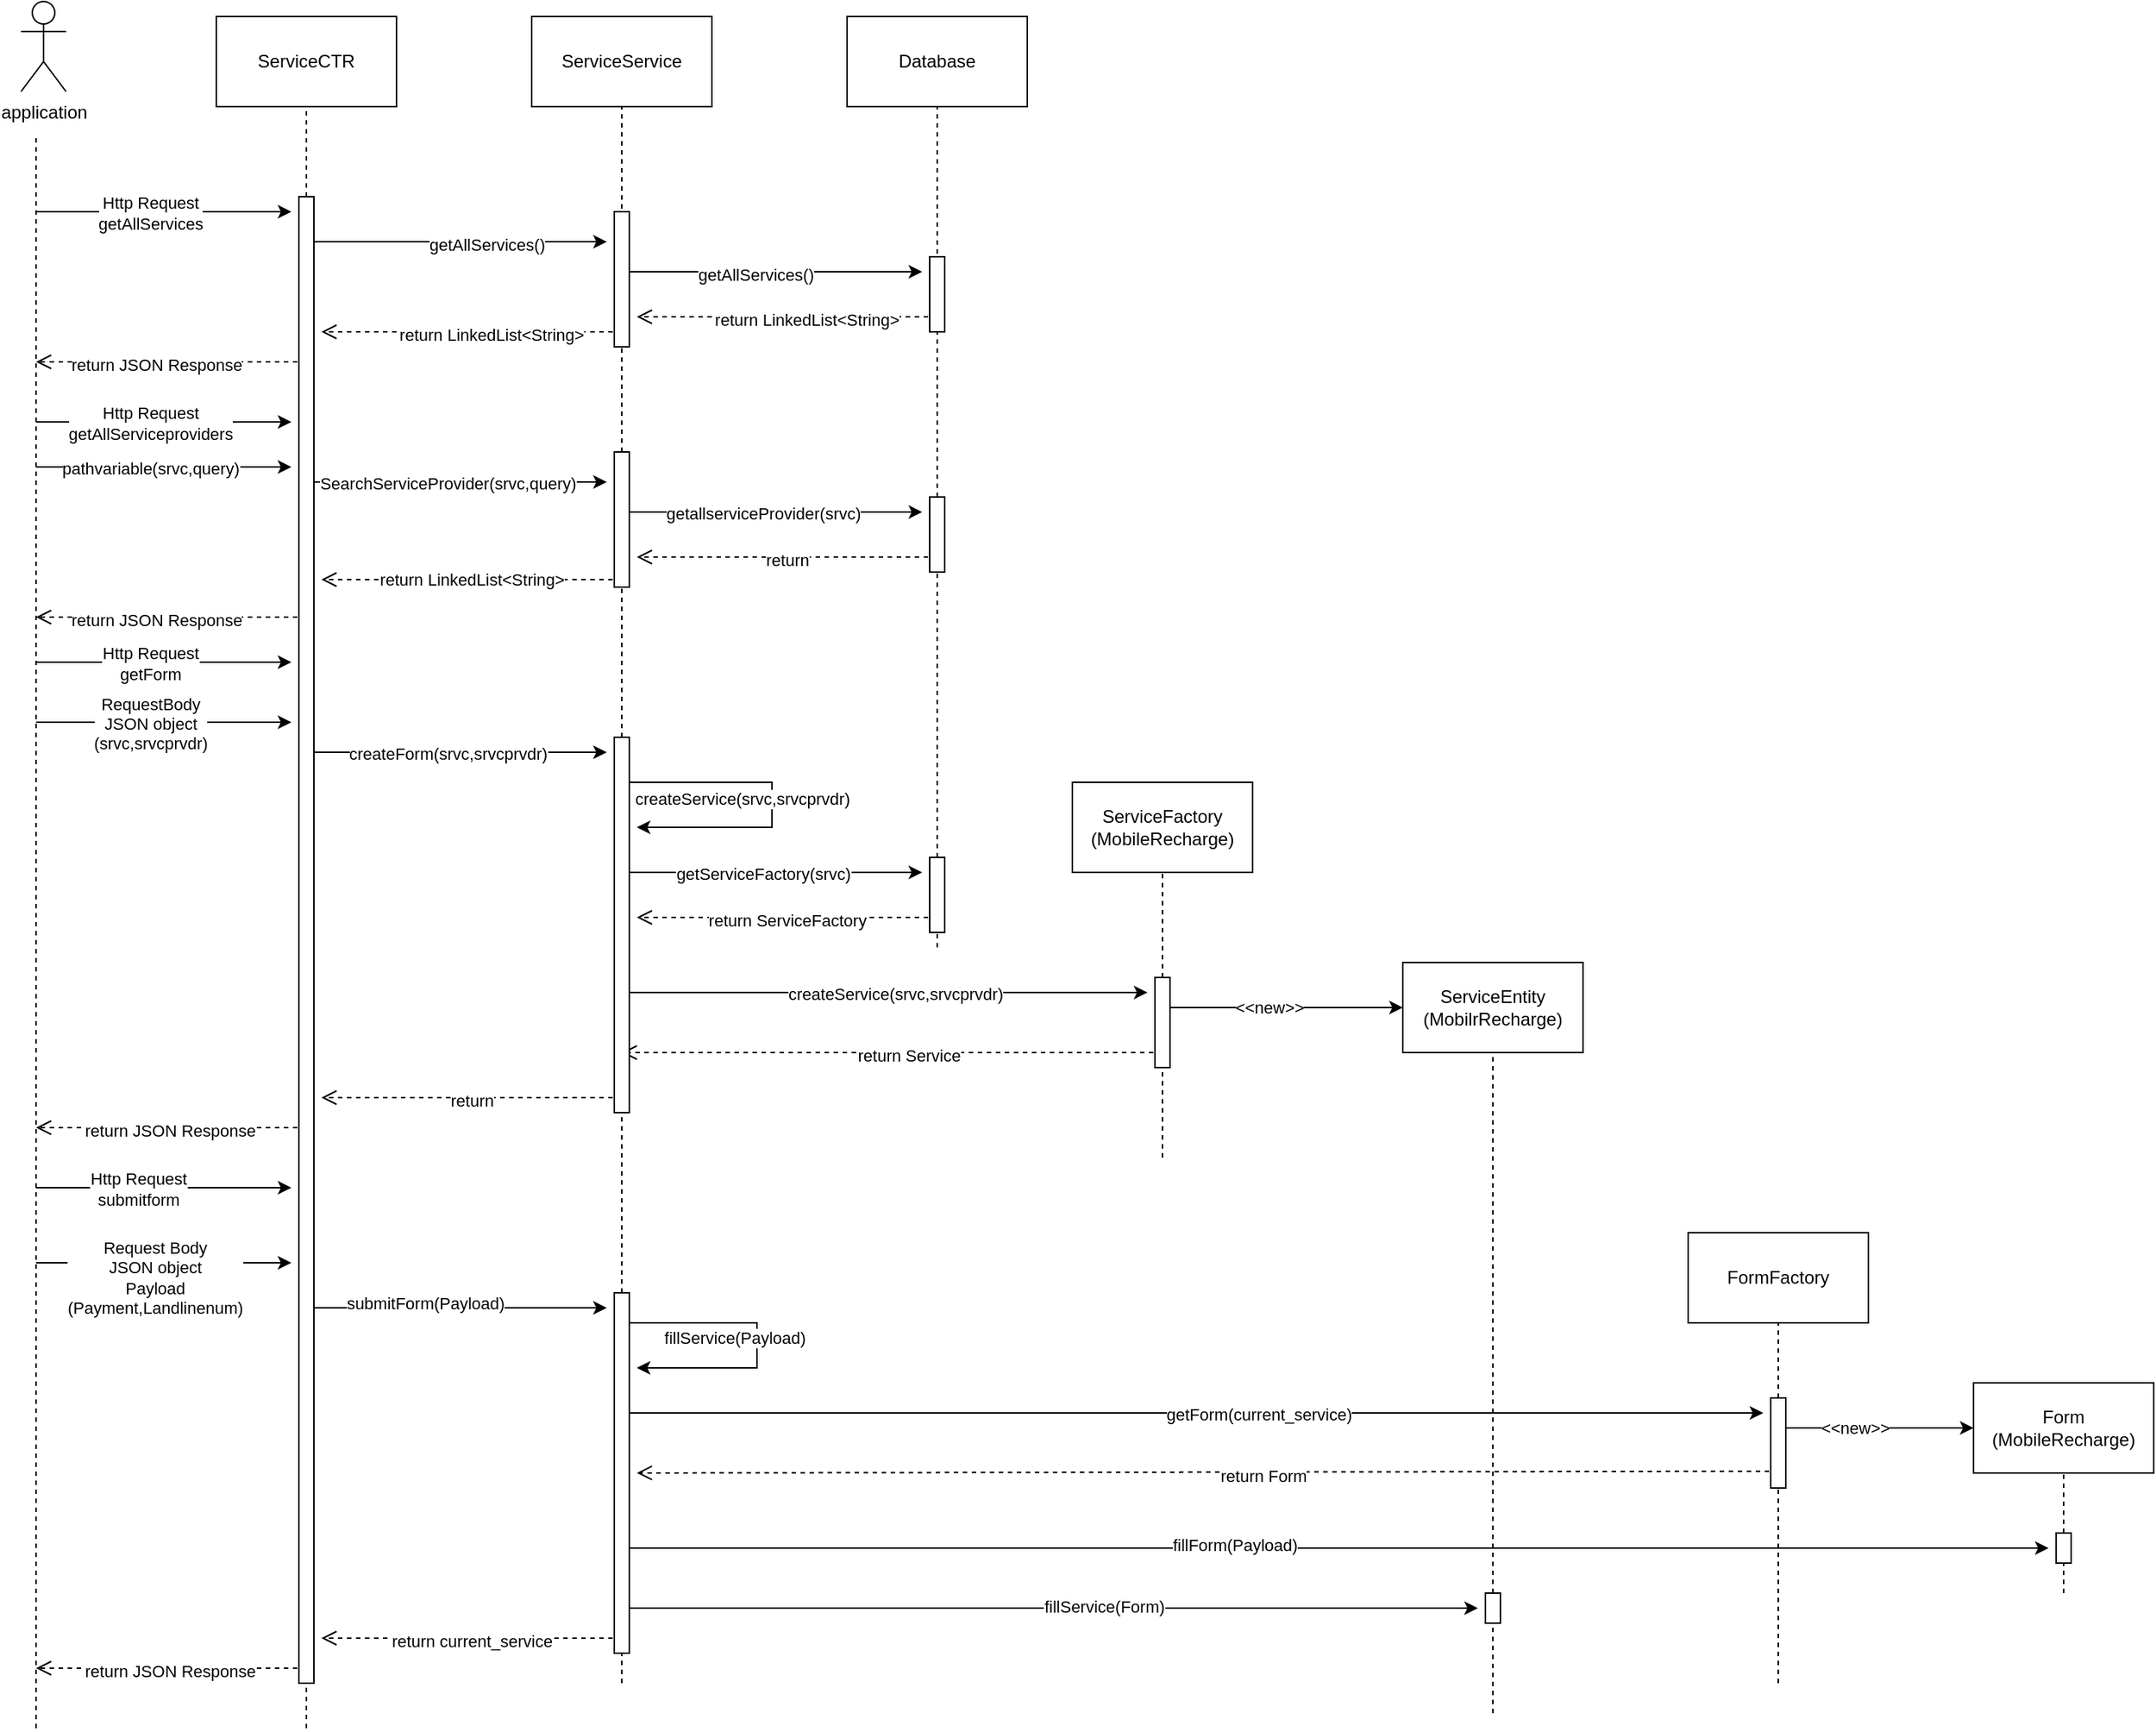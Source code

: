 <mxfile version="20.6.2" type="device"><diagram id="IQh9MbrTTwuJvS1Yz4jX" name="Page-1"><mxGraphModel dx="1111" dy="545" grid="1" gridSize="10" guides="1" tooltips="1" connect="1" arrows="1" fold="1" page="1" pageScale="1" pageWidth="1400" pageHeight="850" math="0" shadow="0"><root><mxCell id="0"/><mxCell id="1" parent="0"/><mxCell id="sfbQk3MKYvjYY_NoWaji-1" value="application" style="shape=umlActor;verticalLabelPosition=bottom;verticalAlign=top;html=1;outlineConnect=0;" vertex="1" parent="1"><mxGeometry x="70" y="40" width="30" height="60" as="geometry"/></mxCell><mxCell id="sfbQk3MKYvjYY_NoWaji-2" value="ServiceCTR" style="rounded=0;whiteSpace=wrap;html=1;" vertex="1" parent="1"><mxGeometry x="200" y="50" width="120" height="60" as="geometry"/></mxCell><mxCell id="sfbQk3MKYvjYY_NoWaji-3" value="ServiceService" style="rounded=0;whiteSpace=wrap;html=1;" vertex="1" parent="1"><mxGeometry x="410" y="50" width="120" height="60" as="geometry"/></mxCell><mxCell id="sfbQk3MKYvjYY_NoWaji-4" value="Database" style="rounded=0;whiteSpace=wrap;html=1;" vertex="1" parent="1"><mxGeometry x="620" y="50" width="120" height="60" as="geometry"/></mxCell><mxCell id="sfbQk3MKYvjYY_NoWaji-5" value="" style="endArrow=none;dashed=1;html=1;rounded=0;" edge="1" parent="1"><mxGeometry width="50" height="50" relative="1" as="geometry"><mxPoint x="80" y="1190" as="sourcePoint"/><mxPoint x="80" y="130" as="targetPoint"/></mxGeometry></mxCell><mxCell id="sfbQk3MKYvjYY_NoWaji-6" value="" style="endArrow=none;dashed=1;html=1;rounded=0;entryX=0.5;entryY=1;entryDx=0;entryDy=0;startArrow=none;" edge="1" parent="1" source="sfbQk3MKYvjYY_NoWaji-102" target="sfbQk3MKYvjYY_NoWaji-2"><mxGeometry width="50" height="50" relative="1" as="geometry"><mxPoint x="260" y="1190" as="sourcePoint"/><mxPoint x="310" y="220" as="targetPoint"/></mxGeometry></mxCell><mxCell id="sfbQk3MKYvjYY_NoWaji-7" value="" style="endArrow=none;dashed=1;html=1;rounded=0;entryX=0.5;entryY=1;entryDx=0;entryDy=0;startArrow=none;" edge="1" parent="1" source="sfbQk3MKYvjYY_NoWaji-105" target="sfbQk3MKYvjYY_NoWaji-3"><mxGeometry width="50" height="50" relative="1" as="geometry"><mxPoint x="470" y="1160" as="sourcePoint"/><mxPoint x="800" y="130" as="targetPoint"/></mxGeometry></mxCell><mxCell id="sfbQk3MKYvjYY_NoWaji-8" value="" style="endArrow=none;dashed=1;html=1;rounded=0;entryX=0.5;entryY=1;entryDx=0;entryDy=0;startArrow=none;" edge="1" parent="1" source="sfbQk3MKYvjYY_NoWaji-113" target="sfbQk3MKYvjYY_NoWaji-4"><mxGeometry width="50" height="50" relative="1" as="geometry"><mxPoint x="680" y="670" as="sourcePoint"/><mxPoint x="800" y="180" as="targetPoint"/></mxGeometry></mxCell><mxCell id="sfbQk3MKYvjYY_NoWaji-9" value="" style="endArrow=classic;html=1;rounded=0;" edge="1" parent="1"><mxGeometry width="50" height="50" relative="1" as="geometry"><mxPoint x="80" y="180" as="sourcePoint"/><mxPoint x="250" y="180" as="targetPoint"/></mxGeometry></mxCell><mxCell id="sfbQk3MKYvjYY_NoWaji-10" value="Http Request&lt;br&gt;getAllServices" style="edgeLabel;html=1;align=center;verticalAlign=middle;resizable=0;points=[];" vertex="1" connectable="0" parent="sfbQk3MKYvjYY_NoWaji-9"><mxGeometry x="0.178" y="-1" relative="1" as="geometry"><mxPoint x="-24" as="offset"/></mxGeometry></mxCell><mxCell id="sfbQk3MKYvjYY_NoWaji-11" value="" style="endArrow=classic;html=1;rounded=0;" edge="1" parent="1"><mxGeometry width="50" height="50" relative="1" as="geometry"><mxPoint x="260" y="200" as="sourcePoint"/><mxPoint x="460" y="200" as="targetPoint"/></mxGeometry></mxCell><mxCell id="sfbQk3MKYvjYY_NoWaji-12" value="getAllServices()" style="edgeLabel;html=1;align=center;verticalAlign=middle;resizable=0;points=[];" vertex="1" connectable="0" parent="sfbQk3MKYvjYY_NoWaji-11"><mxGeometry x="0.2" y="-2" relative="1" as="geometry"><mxPoint as="offset"/></mxGeometry></mxCell><mxCell id="sfbQk3MKYvjYY_NoWaji-13" value="" style="endArrow=classic;html=1;rounded=0;" edge="1" parent="1"><mxGeometry width="50" height="50" relative="1" as="geometry"><mxPoint x="470" y="220" as="sourcePoint"/><mxPoint x="670" y="220" as="targetPoint"/></mxGeometry></mxCell><mxCell id="sfbQk3MKYvjYY_NoWaji-14" value="getAllServices()" style="edgeLabel;html=1;align=center;verticalAlign=middle;resizable=0;points=[];" vertex="1" connectable="0" parent="sfbQk3MKYvjYY_NoWaji-13"><mxGeometry x="-0.117" y="-2" relative="1" as="geometry"><mxPoint as="offset"/></mxGeometry></mxCell><mxCell id="sfbQk3MKYvjYY_NoWaji-19" value="" style="html=1;verticalAlign=bottom;endArrow=open;dashed=1;endSize=8;rounded=0;" edge="1" parent="1"><mxGeometry x="-1" y="-171" relative="1" as="geometry"><mxPoint x="680" y="250" as="sourcePoint"/><mxPoint x="480" y="250" as="targetPoint"/><mxPoint x="160" y="111" as="offset"/></mxGeometry></mxCell><mxCell id="sfbQk3MKYvjYY_NoWaji-20" value="return LinkedList&amp;lt;String&amp;gt;" style="edgeLabel;html=1;align=center;verticalAlign=middle;resizable=0;points=[];" vertex="1" connectable="0" parent="sfbQk3MKYvjYY_NoWaji-19"><mxGeometry x="-0.132" y="2" relative="1" as="geometry"><mxPoint as="offset"/></mxGeometry></mxCell><mxCell id="sfbQk3MKYvjYY_NoWaji-21" value="" style="html=1;verticalAlign=bottom;endArrow=open;dashed=1;endSize=8;rounded=0;" edge="1" parent="1"><mxGeometry x="-1" y="-171" relative="1" as="geometry"><mxPoint x="470" y="260" as="sourcePoint"/><mxPoint x="270" y="260" as="targetPoint"/><mxPoint x="160" y="111" as="offset"/></mxGeometry></mxCell><mxCell id="sfbQk3MKYvjYY_NoWaji-22" value="return LinkedList&amp;lt;String&amp;gt;" style="edgeLabel;html=1;align=center;verticalAlign=middle;resizable=0;points=[];" vertex="1" connectable="0" parent="sfbQk3MKYvjYY_NoWaji-21"><mxGeometry x="-0.132" y="2" relative="1" as="geometry"><mxPoint as="offset"/></mxGeometry></mxCell><mxCell id="sfbQk3MKYvjYY_NoWaji-23" value="" style="html=1;verticalAlign=bottom;endArrow=open;dashed=1;endSize=8;rounded=0;" edge="1" parent="1"><mxGeometry x="-1" y="-171" relative="1" as="geometry"><mxPoint x="260" y="280" as="sourcePoint"/><mxPoint x="80" y="280" as="targetPoint"/><mxPoint x="160" y="111" as="offset"/></mxGeometry></mxCell><mxCell id="sfbQk3MKYvjYY_NoWaji-24" value="return JSON Response" style="edgeLabel;html=1;align=center;verticalAlign=middle;resizable=0;points=[];" vertex="1" connectable="0" parent="sfbQk3MKYvjYY_NoWaji-23"><mxGeometry x="-0.132" y="2" relative="1" as="geometry"><mxPoint x="-22" as="offset"/></mxGeometry></mxCell><mxCell id="sfbQk3MKYvjYY_NoWaji-25" value="" style="endArrow=classic;html=1;rounded=0;" edge="1" parent="1"><mxGeometry width="50" height="50" relative="1" as="geometry"><mxPoint x="80" y="320" as="sourcePoint"/><mxPoint x="250" y="320" as="targetPoint"/></mxGeometry></mxCell><mxCell id="sfbQk3MKYvjYY_NoWaji-26" value="Http Request&lt;br&gt;getAllServiceproviders" style="edgeLabel;html=1;align=center;verticalAlign=middle;resizable=0;points=[];" vertex="1" connectable="0" parent="sfbQk3MKYvjYY_NoWaji-25"><mxGeometry x="0.178" y="-1" relative="1" as="geometry"><mxPoint x="-24" as="offset"/></mxGeometry></mxCell><mxCell id="sfbQk3MKYvjYY_NoWaji-27" value="" style="endArrow=classic;html=1;rounded=0;" edge="1" parent="1"><mxGeometry width="50" height="50" relative="1" as="geometry"><mxPoint x="80" y="350" as="sourcePoint"/><mxPoint x="250" y="350" as="targetPoint"/></mxGeometry></mxCell><mxCell id="sfbQk3MKYvjYY_NoWaji-28" value="pathvariable(srvc,query)" style="edgeLabel;html=1;align=center;verticalAlign=middle;resizable=0;points=[];" vertex="1" connectable="0" parent="sfbQk3MKYvjYY_NoWaji-27"><mxGeometry x="0.178" y="-1" relative="1" as="geometry"><mxPoint x="-24" as="offset"/></mxGeometry></mxCell><mxCell id="sfbQk3MKYvjYY_NoWaji-29" value="" style="endArrow=classic;html=1;rounded=0;" edge="1" parent="1"><mxGeometry width="50" height="50" relative="1" as="geometry"><mxPoint x="260" y="360" as="sourcePoint"/><mxPoint x="460" y="360" as="targetPoint"/></mxGeometry></mxCell><mxCell id="sfbQk3MKYvjYY_NoWaji-30" value="SearchServiceProvider(srvc,query)" style="edgeLabel;html=1;align=center;verticalAlign=middle;resizable=0;points=[];" vertex="1" connectable="0" parent="sfbQk3MKYvjYY_NoWaji-29"><mxGeometry x="0.178" y="-1" relative="1" as="geometry"><mxPoint x="-24" as="offset"/></mxGeometry></mxCell><mxCell id="sfbQk3MKYvjYY_NoWaji-31" value="" style="endArrow=classic;html=1;rounded=0;" edge="1" parent="1"><mxGeometry width="50" height="50" relative="1" as="geometry"><mxPoint x="470" y="380" as="sourcePoint"/><mxPoint x="670" y="380" as="targetPoint"/></mxGeometry></mxCell><mxCell id="sfbQk3MKYvjYY_NoWaji-32" value="getallserviceProvider(srvc)" style="edgeLabel;html=1;align=center;verticalAlign=middle;resizable=0;points=[];" vertex="1" connectable="0" parent="sfbQk3MKYvjYY_NoWaji-31"><mxGeometry x="0.178" y="-1" relative="1" as="geometry"><mxPoint x="-24" as="offset"/></mxGeometry></mxCell><mxCell id="sfbQk3MKYvjYY_NoWaji-36" value="" style="html=1;verticalAlign=bottom;endArrow=open;dashed=1;endSize=8;rounded=0;" edge="1" parent="1"><mxGeometry x="-1" y="-171" relative="1" as="geometry"><mxPoint x="680" y="410" as="sourcePoint"/><mxPoint x="480" y="410" as="targetPoint"/><mxPoint x="160" y="111" as="offset"/></mxGeometry></mxCell><mxCell id="sfbQk3MKYvjYY_NoWaji-37" value="return" style="edgeLabel;html=1;align=center;verticalAlign=middle;resizable=0;points=[];" vertex="1" connectable="0" parent="sfbQk3MKYvjYY_NoWaji-36"><mxGeometry x="-0.132" y="2" relative="1" as="geometry"><mxPoint x="-13" as="offset"/></mxGeometry></mxCell><mxCell id="sfbQk3MKYvjYY_NoWaji-38" value="" style="html=1;verticalAlign=bottom;endArrow=open;dashed=1;endSize=8;rounded=0;" edge="1" parent="1"><mxGeometry x="-1" y="-171" relative="1" as="geometry"><mxPoint x="470" y="425" as="sourcePoint"/><mxPoint x="270" y="425" as="targetPoint"/><mxPoint x="160" y="111" as="offset"/></mxGeometry></mxCell><mxCell id="sfbQk3MKYvjYY_NoWaji-39" value="return LinkedList&amp;lt;String&amp;gt;" style="edgeLabel;html=1;align=center;verticalAlign=middle;resizable=0;points=[];" vertex="1" connectable="0" parent="sfbQk3MKYvjYY_NoWaji-38"><mxGeometry x="-0.132" y="2" relative="1" as="geometry"><mxPoint x="-13" y="-2" as="offset"/></mxGeometry></mxCell><mxCell id="sfbQk3MKYvjYY_NoWaji-40" value="" style="html=1;verticalAlign=bottom;endArrow=open;dashed=1;endSize=8;rounded=0;" edge="1" parent="1"><mxGeometry x="-1" y="-171" relative="1" as="geometry"><mxPoint x="260" y="450" as="sourcePoint"/><mxPoint x="80" y="450" as="targetPoint"/><mxPoint x="160" y="111" as="offset"/></mxGeometry></mxCell><mxCell id="sfbQk3MKYvjYY_NoWaji-41" value="return JSON Response" style="edgeLabel;html=1;align=center;verticalAlign=middle;resizable=0;points=[];" vertex="1" connectable="0" parent="sfbQk3MKYvjYY_NoWaji-40"><mxGeometry x="-0.132" y="2" relative="1" as="geometry"><mxPoint x="-22" as="offset"/></mxGeometry></mxCell><mxCell id="sfbQk3MKYvjYY_NoWaji-42" value="" style="endArrow=classic;html=1;rounded=0;" edge="1" parent="1"><mxGeometry width="50" height="50" relative="1" as="geometry"><mxPoint x="80" y="480" as="sourcePoint"/><mxPoint x="250" y="480" as="targetPoint"/></mxGeometry></mxCell><mxCell id="sfbQk3MKYvjYY_NoWaji-43" value="Http Request&lt;br&gt;getForm" style="edgeLabel;html=1;align=center;verticalAlign=middle;resizable=0;points=[];" vertex="1" connectable="0" parent="sfbQk3MKYvjYY_NoWaji-42"><mxGeometry x="0.178" y="-1" relative="1" as="geometry"><mxPoint x="-24" as="offset"/></mxGeometry></mxCell><mxCell id="sfbQk3MKYvjYY_NoWaji-44" value="" style="endArrow=classic;html=1;rounded=0;" edge="1" parent="1"><mxGeometry width="50" height="50" relative="1" as="geometry"><mxPoint x="80" y="520" as="sourcePoint"/><mxPoint x="250" y="520" as="targetPoint"/></mxGeometry></mxCell><mxCell id="sfbQk3MKYvjYY_NoWaji-45" value="RequestBody&lt;br&gt;JSON object&lt;br&gt;(srvc,srvcprvdr)" style="edgeLabel;html=1;align=center;verticalAlign=middle;resizable=0;points=[];" vertex="1" connectable="0" parent="sfbQk3MKYvjYY_NoWaji-44"><mxGeometry x="0.178" y="-1" relative="1" as="geometry"><mxPoint x="-24" as="offset"/></mxGeometry></mxCell><mxCell id="sfbQk3MKYvjYY_NoWaji-46" value="" style="endArrow=classic;html=1;rounded=0;" edge="1" parent="1"><mxGeometry width="50" height="50" relative="1" as="geometry"><mxPoint x="260" y="540" as="sourcePoint"/><mxPoint x="460" y="540" as="targetPoint"/></mxGeometry></mxCell><mxCell id="sfbQk3MKYvjYY_NoWaji-47" value="createForm(srvc,srvcprvdr)" style="edgeLabel;html=1;align=center;verticalAlign=middle;resizable=0;points=[];" vertex="1" connectable="0" parent="sfbQk3MKYvjYY_NoWaji-46"><mxGeometry x="0.178" y="-1" relative="1" as="geometry"><mxPoint x="-24" as="offset"/></mxGeometry></mxCell><mxCell id="sfbQk3MKYvjYY_NoWaji-48" value="" style="endArrow=classic;html=1;rounded=0;" edge="1" parent="1"><mxGeometry width="50" height="50" relative="1" as="geometry"><mxPoint x="470" y="560" as="sourcePoint"/><mxPoint x="480" y="590" as="targetPoint"/><Array as="points"><mxPoint x="570" y="560"/><mxPoint x="570" y="590"/></Array></mxGeometry></mxCell><mxCell id="sfbQk3MKYvjYY_NoWaji-49" value="createService(srvc,srvcprvdr)" style="edgeLabel;html=1;align=center;verticalAlign=middle;resizable=0;points=[];" vertex="1" connectable="0" parent="sfbQk3MKYvjYY_NoWaji-48"><mxGeometry x="0.178" y="-1" relative="1" as="geometry"><mxPoint x="-19" y="-19" as="offset"/></mxGeometry></mxCell><mxCell id="sfbQk3MKYvjYY_NoWaji-50" value="" style="endArrow=classic;html=1;rounded=0;" edge="1" parent="1"><mxGeometry width="50" height="50" relative="1" as="geometry"><mxPoint x="470" y="620" as="sourcePoint"/><mxPoint x="670" y="620" as="targetPoint"/></mxGeometry></mxCell><mxCell id="sfbQk3MKYvjYY_NoWaji-51" value="getServiceFactory(srvc)" style="edgeLabel;html=1;align=center;verticalAlign=middle;resizable=0;points=[];" vertex="1" connectable="0" parent="sfbQk3MKYvjYY_NoWaji-50"><mxGeometry x="0.178" y="-1" relative="1" as="geometry"><mxPoint x="-24" as="offset"/></mxGeometry></mxCell><mxCell id="sfbQk3MKYvjYY_NoWaji-54" value="" style="html=1;verticalAlign=bottom;endArrow=open;dashed=1;endSize=8;rounded=0;" edge="1" parent="1"><mxGeometry x="-1" y="-171" relative="1" as="geometry"><mxPoint x="680" y="650" as="sourcePoint"/><mxPoint x="480" y="650" as="targetPoint"/><mxPoint x="160" y="111" as="offset"/></mxGeometry></mxCell><mxCell id="sfbQk3MKYvjYY_NoWaji-55" value="return ServiceFactory" style="edgeLabel;html=1;align=center;verticalAlign=middle;resizable=0;points=[];" vertex="1" connectable="0" parent="sfbQk3MKYvjYY_NoWaji-54"><mxGeometry x="-0.132" y="2" relative="1" as="geometry"><mxPoint x="-13" as="offset"/></mxGeometry></mxCell><mxCell id="sfbQk3MKYvjYY_NoWaji-56" value="ServiceFactory&lt;br&gt;(MobileRecharge)" style="rounded=0;whiteSpace=wrap;html=1;" vertex="1" parent="1"><mxGeometry x="770" y="560" width="120" height="60" as="geometry"/></mxCell><mxCell id="sfbQk3MKYvjYY_NoWaji-57" value="" style="endArrow=none;dashed=1;html=1;rounded=0;entryX=0.5;entryY=1;entryDx=0;entryDy=0;startArrow=none;" edge="1" parent="1" source="sfbQk3MKYvjYY_NoWaji-115" target="sfbQk3MKYvjYY_NoWaji-56"><mxGeometry width="50" height="50" relative="1" as="geometry"><mxPoint x="830" y="810" as="sourcePoint"/><mxPoint x="590" y="620" as="targetPoint"/></mxGeometry></mxCell><mxCell id="sfbQk3MKYvjYY_NoWaji-59" value="" style="endArrow=classic;html=1;rounded=0;" edge="1" parent="1"><mxGeometry width="50" height="50" relative="1" as="geometry"><mxPoint x="470" y="700" as="sourcePoint"/><mxPoint x="820" y="700" as="targetPoint"/></mxGeometry></mxCell><mxCell id="sfbQk3MKYvjYY_NoWaji-60" value="createService(srvc,srvcprvdr)" style="edgeLabel;html=1;align=center;verticalAlign=middle;resizable=0;points=[];" vertex="1" connectable="0" parent="sfbQk3MKYvjYY_NoWaji-59"><mxGeometry x="0.178" y="-1" relative="1" as="geometry"><mxPoint x="-24" as="offset"/></mxGeometry></mxCell><mxCell id="sfbQk3MKYvjYY_NoWaji-61" value="" style="endArrow=classic;html=1;rounded=0;" edge="1" parent="1"><mxGeometry width="50" height="50" relative="1" as="geometry"><mxPoint x="830" y="710" as="sourcePoint"/><mxPoint x="990" y="710" as="targetPoint"/></mxGeometry></mxCell><mxCell id="sfbQk3MKYvjYY_NoWaji-62" value="&amp;lt;&amp;lt;new&amp;gt;&amp;gt;" style="edgeLabel;html=1;align=center;verticalAlign=middle;resizable=0;points=[];" vertex="1" connectable="0" parent="sfbQk3MKYvjYY_NoWaji-61"><mxGeometry x="-0.271" relative="1" as="geometry"><mxPoint x="12" as="offset"/></mxGeometry></mxCell><mxCell id="sfbQk3MKYvjYY_NoWaji-63" value="ServiceEntity&lt;br&gt;(MobilrRecharge)" style="rounded=0;whiteSpace=wrap;html=1;" vertex="1" parent="1"><mxGeometry x="990" y="680" width="120" height="60" as="geometry"/></mxCell><mxCell id="sfbQk3MKYvjYY_NoWaji-64" value="" style="html=1;verticalAlign=bottom;endArrow=open;dashed=1;endSize=8;rounded=0;" edge="1" parent="1"><mxGeometry x="-1" y="-171" relative="1" as="geometry"><mxPoint x="470" y="770" as="sourcePoint"/><mxPoint x="270" y="770" as="targetPoint"/><mxPoint x="160" y="111" as="offset"/></mxGeometry></mxCell><mxCell id="sfbQk3MKYvjYY_NoWaji-65" value="return" style="edgeLabel;html=1;align=center;verticalAlign=middle;resizable=0;points=[];" vertex="1" connectable="0" parent="sfbQk3MKYvjYY_NoWaji-64"><mxGeometry x="-0.132" y="2" relative="1" as="geometry"><mxPoint x="-13" as="offset"/></mxGeometry></mxCell><mxCell id="sfbQk3MKYvjYY_NoWaji-66" value="" style="html=1;verticalAlign=bottom;endArrow=open;dashed=1;endSize=8;rounded=0;" edge="1" parent="1"><mxGeometry x="-1" y="-171" relative="1" as="geometry"><mxPoint x="830" y="740" as="sourcePoint"/><mxPoint x="470" y="740" as="targetPoint"/><mxPoint x="160" y="111" as="offset"/></mxGeometry></mxCell><mxCell id="sfbQk3MKYvjYY_NoWaji-67" value="return Service" style="edgeLabel;html=1;align=center;verticalAlign=middle;resizable=0;points=[];" vertex="1" connectable="0" parent="sfbQk3MKYvjYY_NoWaji-66"><mxGeometry x="-0.132" y="2" relative="1" as="geometry"><mxPoint x="-13" as="offset"/></mxGeometry></mxCell><mxCell id="sfbQk3MKYvjYY_NoWaji-68" value="" style="html=1;verticalAlign=bottom;endArrow=open;dashed=1;endSize=8;rounded=0;" edge="1" parent="1"><mxGeometry x="-1" y="-171" relative="1" as="geometry"><mxPoint x="260" y="790" as="sourcePoint"/><mxPoint x="80" y="790" as="targetPoint"/><mxPoint x="160" y="111" as="offset"/></mxGeometry></mxCell><mxCell id="sfbQk3MKYvjYY_NoWaji-69" value="return JSON Response" style="edgeLabel;html=1;align=center;verticalAlign=middle;resizable=0;points=[];" vertex="1" connectable="0" parent="sfbQk3MKYvjYY_NoWaji-68"><mxGeometry x="-0.132" y="2" relative="1" as="geometry"><mxPoint x="-13" as="offset"/></mxGeometry></mxCell><mxCell id="sfbQk3MKYvjYY_NoWaji-70" value="" style="endArrow=none;dashed=1;html=1;rounded=0;entryX=0.5;entryY=1;entryDx=0;entryDy=0;startArrow=none;" edge="1" parent="1" source="sfbQk3MKYvjYY_NoWaji-121" target="sfbQk3MKYvjYY_NoWaji-63"><mxGeometry width="50" height="50" relative="1" as="geometry"><mxPoint x="1050" y="1180" as="sourcePoint"/><mxPoint x="1180" y="870" as="targetPoint"/></mxGeometry></mxCell><mxCell id="sfbQk3MKYvjYY_NoWaji-71" value="" style="endArrow=classic;html=1;rounded=0;" edge="1" parent="1"><mxGeometry width="50" height="50" relative="1" as="geometry"><mxPoint x="80" y="830" as="sourcePoint"/><mxPoint x="250" y="830" as="targetPoint"/></mxGeometry></mxCell><mxCell id="sfbQk3MKYvjYY_NoWaji-72" value="Http Request&lt;br&gt;submitform" style="edgeLabel;html=1;align=center;verticalAlign=middle;resizable=0;points=[];" vertex="1" connectable="0" parent="sfbQk3MKYvjYY_NoWaji-71"><mxGeometry x="-0.203" y="-1" relative="1" as="geometry"><mxPoint as="offset"/></mxGeometry></mxCell><mxCell id="sfbQk3MKYvjYY_NoWaji-73" value="" style="endArrow=classic;html=1;rounded=0;" edge="1" parent="1"><mxGeometry width="50" height="50" relative="1" as="geometry"><mxPoint x="80" y="880" as="sourcePoint"/><mxPoint x="250" y="880" as="targetPoint"/></mxGeometry></mxCell><mxCell id="sfbQk3MKYvjYY_NoWaji-74" value="Request Body&lt;br&gt;JSON object&lt;br&gt;Payload&lt;br&gt;(Payment,Landlinenum)" style="edgeLabel;html=1;align=center;verticalAlign=middle;resizable=0;points=[];" vertex="1" connectable="0" parent="sfbQk3MKYvjYY_NoWaji-73"><mxGeometry x="-0.258" y="-5" relative="1" as="geometry"><mxPoint x="16" y="5" as="offset"/></mxGeometry></mxCell><mxCell id="sfbQk3MKYvjYY_NoWaji-77" value="" style="endArrow=classic;html=1;rounded=0;" edge="1" parent="1"><mxGeometry width="50" height="50" relative="1" as="geometry"><mxPoint x="260" y="910" as="sourcePoint"/><mxPoint x="460" y="910" as="targetPoint"/></mxGeometry></mxCell><mxCell id="sfbQk3MKYvjYY_NoWaji-78" value="submitForm(Payload)" style="edgeLabel;html=1;align=center;verticalAlign=middle;resizable=0;points=[];" vertex="1" connectable="0" parent="sfbQk3MKYvjYY_NoWaji-77"><mxGeometry x="-0.216" y="3" relative="1" as="geometry"><mxPoint as="offset"/></mxGeometry></mxCell><mxCell id="sfbQk3MKYvjYY_NoWaji-79" value="" style="endArrow=classic;html=1;rounded=0;" edge="1" parent="1"><mxGeometry width="50" height="50" relative="1" as="geometry"><mxPoint x="470" y="920" as="sourcePoint"/><mxPoint x="480" y="950" as="targetPoint"/><Array as="points"><mxPoint x="560" y="920"/><mxPoint x="560" y="950"/></Array></mxGeometry></mxCell><mxCell id="sfbQk3MKYvjYY_NoWaji-80" value="fillService(Payload)" style="edgeLabel;html=1;align=center;verticalAlign=middle;resizable=0;points=[];" vertex="1" connectable="0" parent="sfbQk3MKYvjYY_NoWaji-79"><mxGeometry x="0.349" y="1" relative="1" as="geometry"><mxPoint y="-21" as="offset"/></mxGeometry></mxCell><mxCell id="sfbQk3MKYvjYY_NoWaji-81" value="FormFactory" style="rounded=0;whiteSpace=wrap;html=1;" vertex="1" parent="1"><mxGeometry x="1180" y="860" width="120" height="60" as="geometry"/></mxCell><mxCell id="sfbQk3MKYvjYY_NoWaji-82" value="" style="endArrow=none;dashed=1;html=1;rounded=0;entryX=0.5;entryY=1;entryDx=0;entryDy=0;startArrow=none;" edge="1" parent="1" source="sfbQk3MKYvjYY_NoWaji-117" target="sfbQk3MKYvjYY_NoWaji-81"><mxGeometry width="50" height="50" relative="1" as="geometry"><mxPoint x="1240" y="1160" as="sourcePoint"/><mxPoint x="1330" y="920" as="targetPoint"/></mxGeometry></mxCell><mxCell id="sfbQk3MKYvjYY_NoWaji-83" value="" style="endArrow=classic;html=1;rounded=0;" edge="1" parent="1"><mxGeometry width="50" height="50" relative="1" as="geometry"><mxPoint x="470" y="980" as="sourcePoint"/><mxPoint x="1230" y="980" as="targetPoint"/></mxGeometry></mxCell><mxCell id="sfbQk3MKYvjYY_NoWaji-84" value="getForm(current_service)" style="edgeLabel;html=1;align=center;verticalAlign=middle;resizable=0;points=[];" vertex="1" connectable="0" parent="sfbQk3MKYvjYY_NoWaji-83"><mxGeometry x="0.178" y="-1" relative="1" as="geometry"><mxPoint x="-24" as="offset"/></mxGeometry></mxCell><mxCell id="sfbQk3MKYvjYY_NoWaji-85" value="Form&lt;br&gt;(MobileRecharge)" style="rounded=0;whiteSpace=wrap;html=1;" vertex="1" parent="1"><mxGeometry x="1370" y="960" width="120" height="60" as="geometry"/></mxCell><mxCell id="sfbQk3MKYvjYY_NoWaji-86" value="" style="endArrow=classic;html=1;rounded=0;entryX=0;entryY=0.5;entryDx=0;entryDy=0;" edge="1" parent="1" target="sfbQk3MKYvjYY_NoWaji-85"><mxGeometry width="50" height="50" relative="1" as="geometry"><mxPoint x="1240" y="990" as="sourcePoint"/><mxPoint x="910" y="830" as="targetPoint"/></mxGeometry></mxCell><mxCell id="sfbQk3MKYvjYY_NoWaji-87" value="&amp;lt;&amp;lt;new&amp;gt;&amp;gt;" style="edgeLabel;html=1;align=center;verticalAlign=middle;resizable=0;points=[];" vertex="1" connectable="0" parent="sfbQk3MKYvjYY_NoWaji-86"><mxGeometry x="-0.363" y="-2" relative="1" as="geometry"><mxPoint x="9" y="-2" as="offset"/></mxGeometry></mxCell><mxCell id="sfbQk3MKYvjYY_NoWaji-88" value="" style="html=1;verticalAlign=bottom;endArrow=open;dashed=1;endSize=8;rounded=0;" edge="1" parent="1"><mxGeometry x="-1" y="-171" relative="1" as="geometry"><mxPoint x="1240" y="1018.82" as="sourcePoint"/><mxPoint x="480" y="1020" as="targetPoint"/><mxPoint x="160" y="111" as="offset"/></mxGeometry></mxCell><mxCell id="sfbQk3MKYvjYY_NoWaji-89" value="return Form" style="edgeLabel;html=1;align=center;verticalAlign=middle;resizable=0;points=[];" vertex="1" connectable="0" parent="sfbQk3MKYvjYY_NoWaji-88"><mxGeometry x="-0.132" y="2" relative="1" as="geometry"><mxPoint x="-13" as="offset"/></mxGeometry></mxCell><mxCell id="sfbQk3MKYvjYY_NoWaji-90" value="" style="endArrow=classic;html=1;rounded=0;" edge="1" parent="1"><mxGeometry width="50" height="50" relative="1" as="geometry"><mxPoint x="470" y="1070" as="sourcePoint"/><mxPoint x="1420" y="1070" as="targetPoint"/></mxGeometry></mxCell><mxCell id="sfbQk3MKYvjYY_NoWaji-91" value="fillForm(Payload)" style="edgeLabel;html=1;align=center;verticalAlign=middle;resizable=0;points=[];" vertex="1" connectable="0" parent="sfbQk3MKYvjYY_NoWaji-90"><mxGeometry x="-0.144" y="2" relative="1" as="geometry"><mxPoint x="1" as="offset"/></mxGeometry></mxCell><mxCell id="sfbQk3MKYvjYY_NoWaji-92" value="" style="endArrow=none;dashed=1;html=1;rounded=0;entryX=0.5;entryY=1;entryDx=0;entryDy=0;startArrow=none;" edge="1" parent="1" source="sfbQk3MKYvjYY_NoWaji-119" target="sfbQk3MKYvjYY_NoWaji-85"><mxGeometry width="50" height="50" relative="1" as="geometry"><mxPoint x="1430" y="1100" as="sourcePoint"/><mxPoint x="1530" y="1150" as="targetPoint"/></mxGeometry></mxCell><mxCell id="sfbQk3MKYvjYY_NoWaji-95" value="" style="endArrow=classic;html=1;rounded=0;" edge="1" parent="1"><mxGeometry width="50" height="50" relative="1" as="geometry"><mxPoint x="470" y="1110" as="sourcePoint"/><mxPoint x="1040" y="1110" as="targetPoint"/></mxGeometry></mxCell><mxCell id="sfbQk3MKYvjYY_NoWaji-96" value="fillService(Form)" style="edgeLabel;html=1;align=center;verticalAlign=middle;resizable=0;points=[];" vertex="1" connectable="0" parent="sfbQk3MKYvjYY_NoWaji-95"><mxGeometry x="0.121" y="1" relative="1" as="geometry"><mxPoint x="1" as="offset"/></mxGeometry></mxCell><mxCell id="sfbQk3MKYvjYY_NoWaji-98" value="" style="html=1;verticalAlign=bottom;endArrow=open;dashed=1;endSize=8;rounded=0;" edge="1" parent="1"><mxGeometry x="-1" y="-171" relative="1" as="geometry"><mxPoint x="470" y="1130" as="sourcePoint"/><mxPoint x="270" y="1130" as="targetPoint"/><mxPoint x="160" y="111" as="offset"/></mxGeometry></mxCell><mxCell id="sfbQk3MKYvjYY_NoWaji-99" value="return current_service" style="edgeLabel;html=1;align=center;verticalAlign=middle;resizable=0;points=[];" vertex="1" connectable="0" parent="sfbQk3MKYvjYY_NoWaji-98"><mxGeometry x="-0.132" y="2" relative="1" as="geometry"><mxPoint x="-13" as="offset"/></mxGeometry></mxCell><mxCell id="sfbQk3MKYvjYY_NoWaji-100" value="" style="html=1;verticalAlign=bottom;endArrow=open;dashed=1;endSize=8;rounded=0;" edge="1" parent="1"><mxGeometry x="-1" y="-171" relative="1" as="geometry"><mxPoint x="260" y="1150" as="sourcePoint"/><mxPoint x="80" y="1150" as="targetPoint"/><mxPoint x="160" y="111" as="offset"/></mxGeometry></mxCell><mxCell id="sfbQk3MKYvjYY_NoWaji-101" value="return JSON Response" style="edgeLabel;html=1;align=center;verticalAlign=middle;resizable=0;points=[];" vertex="1" connectable="0" parent="sfbQk3MKYvjYY_NoWaji-100"><mxGeometry x="-0.132" y="2" relative="1" as="geometry"><mxPoint x="-13" as="offset"/></mxGeometry></mxCell><mxCell id="sfbQk3MKYvjYY_NoWaji-102" value="" style="rounded=0;whiteSpace=wrap;html=1;" vertex="1" parent="1"><mxGeometry x="255" y="170" width="10" height="990" as="geometry"/></mxCell><mxCell id="sfbQk3MKYvjYY_NoWaji-103" value="" style="endArrow=none;dashed=1;html=1;rounded=0;entryX=0.5;entryY=1;entryDx=0;entryDy=0;" edge="1" parent="1" target="sfbQk3MKYvjYY_NoWaji-102"><mxGeometry width="50" height="50" relative="1" as="geometry"><mxPoint x="260" y="1190" as="sourcePoint"/><mxPoint x="260" y="110" as="targetPoint"/></mxGeometry></mxCell><mxCell id="sfbQk3MKYvjYY_NoWaji-104" value="" style="rounded=0;whiteSpace=wrap;html=1;" vertex="1" parent="1"><mxGeometry x="465" y="180" width="10" height="90" as="geometry"/></mxCell><mxCell id="sfbQk3MKYvjYY_NoWaji-105" value="" style="rounded=0;whiteSpace=wrap;html=1;" vertex="1" parent="1"><mxGeometry x="465" y="340" width="10" height="90" as="geometry"/></mxCell><mxCell id="sfbQk3MKYvjYY_NoWaji-106" value="" style="endArrow=none;dashed=1;html=1;rounded=0;entryX=0.5;entryY=1;entryDx=0;entryDy=0;startArrow=none;" edge="1" parent="1" source="sfbQk3MKYvjYY_NoWaji-107" target="sfbQk3MKYvjYY_NoWaji-105"><mxGeometry width="50" height="50" relative="1" as="geometry"><mxPoint x="470" y="1160" as="sourcePoint"/><mxPoint x="470" y="110" as="targetPoint"/></mxGeometry></mxCell><mxCell id="sfbQk3MKYvjYY_NoWaji-107" value="" style="rounded=0;whiteSpace=wrap;html=1;" vertex="1" parent="1"><mxGeometry x="465" y="530" width="10" height="250" as="geometry"/></mxCell><mxCell id="sfbQk3MKYvjYY_NoWaji-108" value="" style="endArrow=none;dashed=1;html=1;rounded=0;entryX=0.5;entryY=1;entryDx=0;entryDy=0;startArrow=none;" edge="1" parent="1" source="sfbQk3MKYvjYY_NoWaji-109" target="sfbQk3MKYvjYY_NoWaji-107"><mxGeometry width="50" height="50" relative="1" as="geometry"><mxPoint x="470" y="1160" as="sourcePoint"/><mxPoint x="470" y="430" as="targetPoint"/></mxGeometry></mxCell><mxCell id="sfbQk3MKYvjYY_NoWaji-109" value="" style="rounded=0;whiteSpace=wrap;html=1;" vertex="1" parent="1"><mxGeometry x="465" y="900" width="10" height="240" as="geometry"/></mxCell><mxCell id="sfbQk3MKYvjYY_NoWaji-110" value="" style="endArrow=none;dashed=1;html=1;rounded=0;entryX=0.5;entryY=1;entryDx=0;entryDy=0;" edge="1" parent="1" target="sfbQk3MKYvjYY_NoWaji-109"><mxGeometry width="50" height="50" relative="1" as="geometry"><mxPoint x="470" y="1160" as="sourcePoint"/><mxPoint x="470" y="780" as="targetPoint"/></mxGeometry></mxCell><mxCell id="sfbQk3MKYvjYY_NoWaji-111" value="" style="rounded=0;whiteSpace=wrap;html=1;" vertex="1" parent="1"><mxGeometry x="675" y="210" width="10" height="50" as="geometry"/></mxCell><mxCell id="sfbQk3MKYvjYY_NoWaji-112" value="" style="rounded=0;whiteSpace=wrap;html=1;" vertex="1" parent="1"><mxGeometry x="675" y="370" width="10" height="50" as="geometry"/></mxCell><mxCell id="sfbQk3MKYvjYY_NoWaji-113" value="" style="rounded=0;whiteSpace=wrap;html=1;" vertex="1" parent="1"><mxGeometry x="675" y="610" width="10" height="50" as="geometry"/></mxCell><mxCell id="sfbQk3MKYvjYY_NoWaji-114" value="" style="endArrow=none;dashed=1;html=1;rounded=0;entryX=0.5;entryY=1;entryDx=0;entryDy=0;" edge="1" parent="1" target="sfbQk3MKYvjYY_NoWaji-113"><mxGeometry width="50" height="50" relative="1" as="geometry"><mxPoint x="680" y="670" as="sourcePoint"/><mxPoint x="680" y="110" as="targetPoint"/></mxGeometry></mxCell><mxCell id="sfbQk3MKYvjYY_NoWaji-115" value="" style="rounded=0;whiteSpace=wrap;html=1;" vertex="1" parent="1"><mxGeometry x="825" y="690" width="10" height="60" as="geometry"/></mxCell><mxCell id="sfbQk3MKYvjYY_NoWaji-116" value="" style="endArrow=none;dashed=1;html=1;rounded=0;entryX=0.5;entryY=1;entryDx=0;entryDy=0;" edge="1" parent="1" target="sfbQk3MKYvjYY_NoWaji-115"><mxGeometry width="50" height="50" relative="1" as="geometry"><mxPoint x="830" y="810" as="sourcePoint"/><mxPoint x="830" y="620" as="targetPoint"/></mxGeometry></mxCell><mxCell id="sfbQk3MKYvjYY_NoWaji-117" value="" style="rounded=0;whiteSpace=wrap;html=1;" vertex="1" parent="1"><mxGeometry x="1235" y="970" width="10" height="60" as="geometry"/></mxCell><mxCell id="sfbQk3MKYvjYY_NoWaji-118" value="" style="endArrow=none;dashed=1;html=1;rounded=0;entryX=0.5;entryY=1;entryDx=0;entryDy=0;" edge="1" parent="1" target="sfbQk3MKYvjYY_NoWaji-117"><mxGeometry width="50" height="50" relative="1" as="geometry"><mxPoint x="1240" y="1160" as="sourcePoint"/><mxPoint x="1240" y="920" as="targetPoint"/></mxGeometry></mxCell><mxCell id="sfbQk3MKYvjYY_NoWaji-119" value="" style="rounded=0;whiteSpace=wrap;html=1;" vertex="1" parent="1"><mxGeometry x="1425" y="1060" width="10" height="20" as="geometry"/></mxCell><mxCell id="sfbQk3MKYvjYY_NoWaji-120" value="" style="endArrow=none;dashed=1;html=1;rounded=0;entryX=0.5;entryY=1;entryDx=0;entryDy=0;" edge="1" parent="1" target="sfbQk3MKYvjYY_NoWaji-119"><mxGeometry width="50" height="50" relative="1" as="geometry"><mxPoint x="1430" y="1100" as="sourcePoint"/><mxPoint x="1430" y="1020" as="targetPoint"/></mxGeometry></mxCell><mxCell id="sfbQk3MKYvjYY_NoWaji-121" value="" style="rounded=0;whiteSpace=wrap;html=1;" vertex="1" parent="1"><mxGeometry x="1045" y="1100" width="10" height="20" as="geometry"/></mxCell><mxCell id="sfbQk3MKYvjYY_NoWaji-122" value="" style="endArrow=none;dashed=1;html=1;rounded=0;entryX=0.5;entryY=1;entryDx=0;entryDy=0;" edge="1" parent="1" target="sfbQk3MKYvjYY_NoWaji-121"><mxGeometry width="50" height="50" relative="1" as="geometry"><mxPoint x="1050" y="1180" as="sourcePoint"/><mxPoint x="1050" y="740" as="targetPoint"/></mxGeometry></mxCell></root></mxGraphModel></diagram></mxfile>